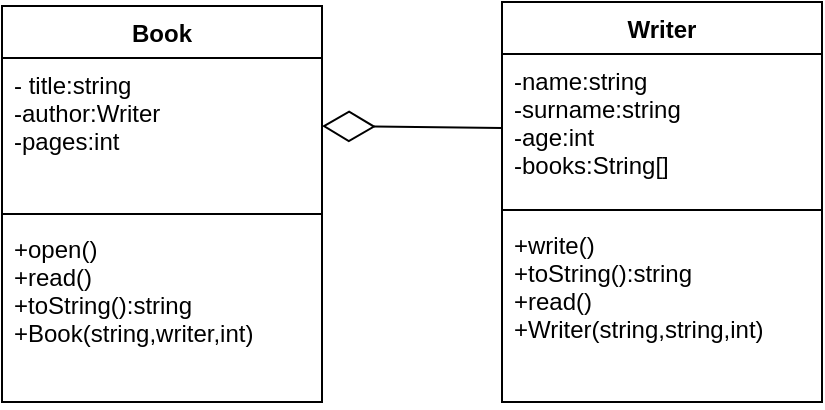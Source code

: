 <mxfile version="15.8.3" type="device" pages="2"><diagram id="hpXDAAsg20ZeI4w_h1mu" name="Page-1"><mxGraphModel dx="1085" dy="662" grid="1" gridSize="10" guides="1" tooltips="1" connect="1" arrows="1" fold="1" page="1" pageScale="1" pageWidth="827" pageHeight="1169" math="0" shadow="0"><root><mxCell id="0"/><mxCell id="1" parent="0"/><mxCell id="XFLOXYtCCVQ0YSttBOrB-2" value="Book" style="swimlane;fontStyle=1;align=center;verticalAlign=top;childLayout=stackLayout;horizontal=1;startSize=26;horizontalStack=0;resizeParent=1;resizeParentMax=0;resizeLast=0;collapsible=1;marginBottom=0;" vertex="1" parent="1"><mxGeometry x="40" y="40" width="160" height="198" as="geometry"/></mxCell><mxCell id="XFLOXYtCCVQ0YSttBOrB-3" value="- title:string&#10;-author:Writer&#10;-pages:int" style="text;strokeColor=none;fillColor=none;align=left;verticalAlign=top;spacingLeft=4;spacingRight=4;overflow=hidden;rotatable=0;points=[[0,0.5],[1,0.5]];portConstraint=eastwest;" vertex="1" parent="XFLOXYtCCVQ0YSttBOrB-2"><mxGeometry y="26" width="160" height="74" as="geometry"/></mxCell><mxCell id="XFLOXYtCCVQ0YSttBOrB-4" value="" style="line;strokeWidth=1;fillColor=none;align=left;verticalAlign=middle;spacingTop=-1;spacingLeft=3;spacingRight=3;rotatable=0;labelPosition=right;points=[];portConstraint=eastwest;" vertex="1" parent="XFLOXYtCCVQ0YSttBOrB-2"><mxGeometry y="100" width="160" height="8" as="geometry"/></mxCell><mxCell id="XFLOXYtCCVQ0YSttBOrB-5" value="+open()&#10;+read()&#10;+toString():string&#10;+Book(string,writer,int)" style="text;strokeColor=none;fillColor=none;align=left;verticalAlign=top;spacingLeft=4;spacingRight=4;overflow=hidden;rotatable=0;points=[[0,0.5],[1,0.5]];portConstraint=eastwest;" vertex="1" parent="XFLOXYtCCVQ0YSttBOrB-2"><mxGeometry y="108" width="160" height="90" as="geometry"/></mxCell><mxCell id="XFLOXYtCCVQ0YSttBOrB-6" value="Writer" style="swimlane;fontStyle=1;align=center;verticalAlign=top;childLayout=stackLayout;horizontal=1;startSize=26;horizontalStack=0;resizeParent=1;resizeParentMax=0;resizeLast=0;collapsible=1;marginBottom=0;" vertex="1" parent="1"><mxGeometry x="290" y="38" width="160" height="200" as="geometry"><mxRectangle x="240" y="40" width="100" height="26" as="alternateBounds"/></mxGeometry></mxCell><mxCell id="XFLOXYtCCVQ0YSttBOrB-7" value="-name:string&#10;-surname:string&#10;-age:int&#10;-books:String[]" style="text;strokeColor=none;fillColor=none;align=left;verticalAlign=top;spacingLeft=4;spacingRight=4;overflow=hidden;rotatable=0;points=[[0,0.5],[1,0.5]];portConstraint=eastwest;" vertex="1" parent="XFLOXYtCCVQ0YSttBOrB-6"><mxGeometry y="26" width="160" height="74" as="geometry"/></mxCell><mxCell id="XFLOXYtCCVQ0YSttBOrB-8" value="" style="line;strokeWidth=1;fillColor=none;align=left;verticalAlign=middle;spacingTop=-1;spacingLeft=3;spacingRight=3;rotatable=0;labelPosition=right;points=[];portConstraint=eastwest;" vertex="1" parent="XFLOXYtCCVQ0YSttBOrB-6"><mxGeometry y="100" width="160" height="8" as="geometry"/></mxCell><mxCell id="XFLOXYtCCVQ0YSttBOrB-9" value="+write()&#10;+toString():string&#10;+read()&#10;+Writer(string,string,int)" style="text;strokeColor=none;fillColor=none;align=left;verticalAlign=top;spacingLeft=4;spacingRight=4;overflow=hidden;rotatable=0;points=[[0,0.5],[1,0.5]];portConstraint=eastwest;" vertex="1" parent="XFLOXYtCCVQ0YSttBOrB-6"><mxGeometry y="108" width="160" height="92" as="geometry"/></mxCell><mxCell id="XFLOXYtCCVQ0YSttBOrB-10" value="" style="endArrow=diamondThin;endFill=0;endSize=24;html=1;rounded=0;exitX=0;exitY=0.5;exitDx=0;exitDy=0;" edge="1" parent="1" source="XFLOXYtCCVQ0YSttBOrB-7"><mxGeometry width="160" relative="1" as="geometry"><mxPoint x="410" y="100" as="sourcePoint"/><mxPoint x="200" y="100" as="targetPoint"/></mxGeometry></mxCell></root></mxGraphModel></diagram><diagram id="AFelqpK0gpWxaOLKqGsK" name="Page-2"><mxGraphModel dx="1302" dy="794" grid="1" gridSize="10" guides="1" tooltips="1" connect="1" arrows="1" fold="1" page="1" pageScale="1" pageWidth="827" pageHeight="1169" math="0" shadow="0"><root><mxCell id="tDssfJmT6EsMot3kscDy-0"/><mxCell id="tDssfJmT6EsMot3kscDy-1" parent="tDssfJmT6EsMot3kscDy-0"/><mxCell id="tDssfJmT6EsMot3kscDy-2" value="Processor" style="swimlane;fontStyle=1;align=center;verticalAlign=top;childLayout=stackLayout;horizontal=1;startSize=26;horizontalStack=0;resizeParent=1;resizeParentMax=0;resizeLast=0;collapsible=1;marginBottom=0;" vertex="1" parent="tDssfJmT6EsMot3kscDy-1"><mxGeometry x="500" y="140" width="160" height="210" as="geometry"/></mxCell><mxCell id="tDssfJmT6EsMot3kscDy-3" value="-power:int&#10;-model:string&#10;-producent:string" style="text;strokeColor=none;fillColor=none;align=left;verticalAlign=top;spacingLeft=4;spacingRight=4;overflow=hidden;rotatable=0;points=[[0,0.5],[1,0.5]];portConstraint=eastwest;" vertex="1" parent="tDssfJmT6EsMot3kscDy-2"><mxGeometry y="26" width="160" height="54" as="geometry"/></mxCell><mxCell id="tDssfJmT6EsMot3kscDy-4" value="" style="line;strokeWidth=1;fillColor=none;align=left;verticalAlign=middle;spacingTop=-1;spacingLeft=3;spacingRight=3;rotatable=0;labelPosition=right;points=[];portConstraint=eastwest;" vertex="1" parent="tDssfJmT6EsMot3kscDy-2"><mxGeometry y="80" width="160" height="50" as="geometry"/></mxCell><mxCell id="tDssfJmT6EsMot3kscDy-5" value="+toString()&#10;+Processor(int,string,string)" style="text;strokeColor=none;fillColor=none;align=left;verticalAlign=top;spacingLeft=4;spacingRight=4;overflow=hidden;rotatable=0;points=[[0,0.5],[1,0.5]];portConstraint=eastwest;" vertex="1" parent="tDssfJmT6EsMot3kscDy-2"><mxGeometry y="130" width="160" height="80" as="geometry"/></mxCell><mxCell id="tDssfJmT6EsMot3kscDy-6" value="Computer" style="swimlane;fontStyle=1;align=center;verticalAlign=top;childLayout=stackLayout;horizontal=1;startSize=26;horizontalStack=0;resizeParent=1;resizeParentMax=0;resizeLast=0;collapsible=1;marginBottom=0;" vertex="1" parent="tDssfJmT6EsMot3kscDy-1"><mxGeometry x="140" y="140" width="160" height="220" as="geometry"/></mxCell><mxCell id="tDssfJmT6EsMot3kscDy-7" value="-diskType:string&#10;-rom:int&#10;-ram:int&#10;-proc:Processor" style="text;strokeColor=none;fillColor=none;align=left;verticalAlign=top;spacingLeft=4;spacingRight=4;overflow=hidden;rotatable=0;points=[[0,0.5],[1,0.5]];portConstraint=eastwest;" vertex="1" parent="tDssfJmT6EsMot3kscDy-6"><mxGeometry y="26" width="160" height="64" as="geometry"/></mxCell><mxCell id="tDssfJmT6EsMot3kscDy-8" value="" style="line;strokeWidth=1;fillColor=none;align=left;verticalAlign=middle;spacingTop=-1;spacingLeft=3;spacingRight=3;rotatable=0;labelPosition=right;points=[];portConstraint=eastwest;" vertex="1" parent="tDssfJmT6EsMot3kscDy-6"><mxGeometry y="90" width="160" height="68" as="geometry"/></mxCell><mxCell id="tDssfJmT6EsMot3kscDy-9" value="+turnOn()&#10;+turnOff()&#10;+toString()&#10;+Computer(string,int,int,Processor)" style="text;strokeColor=none;fillColor=none;align=left;verticalAlign=top;spacingLeft=4;spacingRight=4;overflow=hidden;rotatable=0;points=[[0,0.5],[1,0.5]];portConstraint=eastwest;" vertex="1" parent="tDssfJmT6EsMot3kscDy-6"><mxGeometry y="158" width="160" height="62" as="geometry"/></mxCell><mxCell id="tDssfJmT6EsMot3kscDy-11" value="" style="endArrow=diamondThin;endFill=1;endSize=24;html=1;rounded=0;" edge="1" parent="tDssfJmT6EsMot3kscDy-1"><mxGeometry width="160" relative="1" as="geometry"><mxPoint x="500" y="220" as="sourcePoint"/><mxPoint x="300" y="220" as="targetPoint"/></mxGeometry></mxCell></root></mxGraphModel></diagram></mxfile>